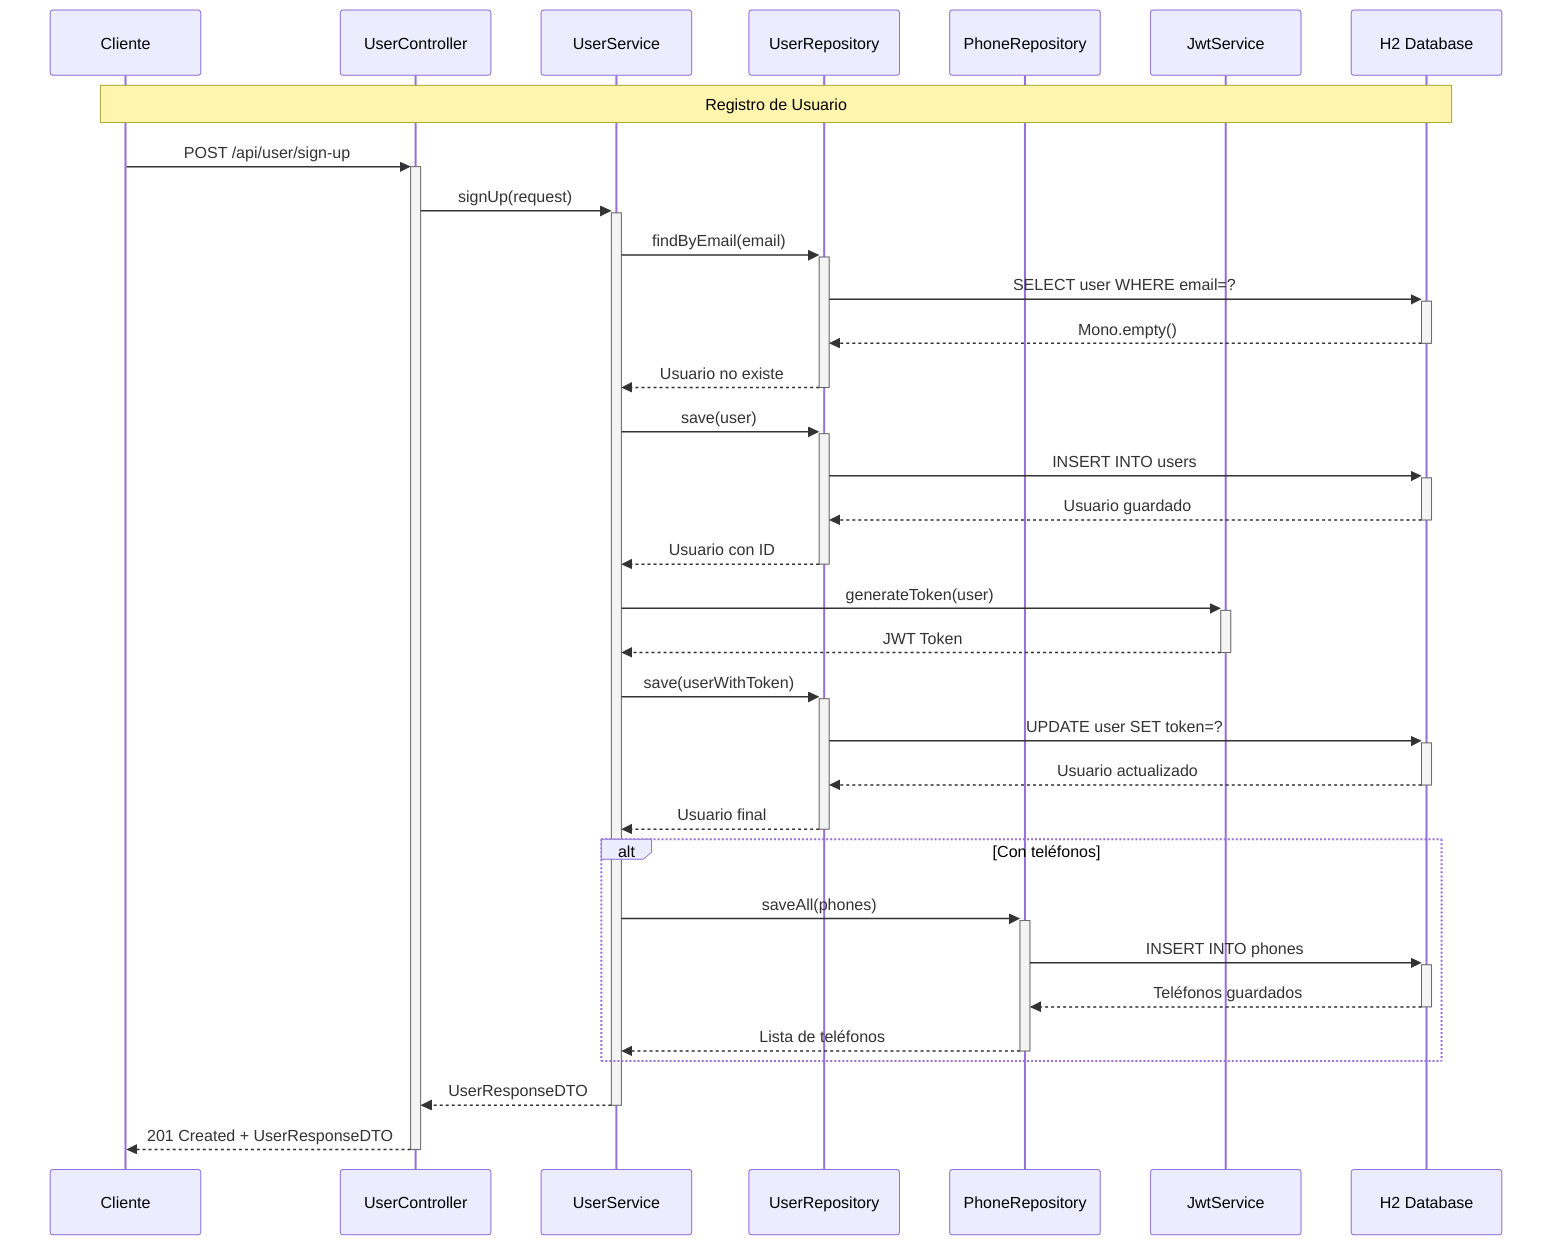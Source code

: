 sequenceDiagram
    participant C as Cliente
    participant UC as UserController
    participant US as UserService
    participant UR as UserRepository
    participant PR as PhoneRepository
    participant JWT as JwtService
    participant DB as H2 Database

    Note over C,DB: Registro de Usuario
    C->>+UC: POST /api/user/sign-up
    UC->>+US: signUp(request)
    US->>+UR: findByEmail(email)
    UR->>+DB: SELECT user WHERE email=?
    DB-->>-UR: Mono.empty()
    UR-->>-US: Usuario no existe
    US->>+UR: save(user)
    UR->>+DB: INSERT INTO users
    DB-->>-UR: Usuario guardado
    UR-->>-US: Usuario con ID
    US->>+JWT: generateToken(user)
    JWT-->>-US: JWT Token
    US->>+UR: save(userWithToken)
    UR->>+DB: UPDATE user SET token=?
    DB-->>-UR: Usuario actualizado
    UR-->>-US: Usuario final
    alt Con teléfonos
        US->>+PR: saveAll(phones)
        PR->>+DB: INSERT INTO phones
        DB-->>-PR: Teléfonos guardados
        PR-->>-US: Lista de teléfonos
    end
    US-->>-UC: UserResponseDTO
    UC-->>-C: 201 Created + UserResponseDTO